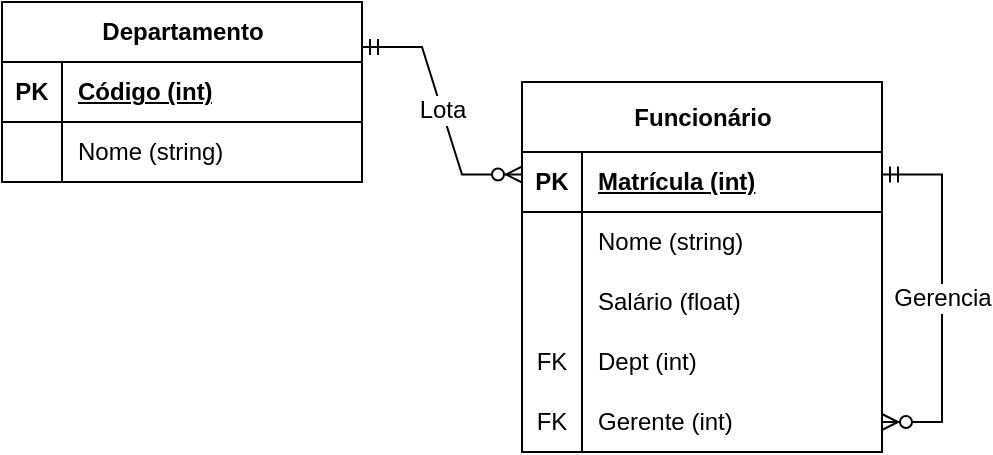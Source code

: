 <mxfile version="21.7.2" type="github">
  <diagram name="Página-1" id="6cImOYo7fVF2NgLIT1CQ">
    <mxGraphModel dx="874" dy="470" grid="1" gridSize="10" guides="1" tooltips="1" connect="1" arrows="1" fold="1" page="1" pageScale="1" pageWidth="827" pageHeight="1169" math="0" shadow="0">
      <root>
        <mxCell id="0" />
        <mxCell id="1" parent="0" />
        <mxCell id="A6xJhUAZnEzUKwPFaozG-1" value="Departamento" style="shape=table;startSize=30;container=1;collapsible=1;childLayout=tableLayout;fixedRows=1;rowLines=0;fontStyle=1;align=center;resizeLast=1;html=1;" parent="1" vertex="1">
          <mxGeometry x="100" y="160" width="180" height="90" as="geometry" />
        </mxCell>
        <mxCell id="A6xJhUAZnEzUKwPFaozG-2" value="" style="shape=tableRow;horizontal=0;startSize=0;swimlaneHead=0;swimlaneBody=0;fillColor=none;collapsible=0;dropTarget=0;points=[[0,0.5],[1,0.5]];portConstraint=eastwest;top=0;left=0;right=0;bottom=1;" parent="A6xJhUAZnEzUKwPFaozG-1" vertex="1">
          <mxGeometry y="30" width="180" height="30" as="geometry" />
        </mxCell>
        <mxCell id="A6xJhUAZnEzUKwPFaozG-3" value="PK" style="shape=partialRectangle;connectable=0;fillColor=none;top=0;left=0;bottom=0;right=0;fontStyle=1;overflow=hidden;whiteSpace=wrap;html=1;" parent="A6xJhUAZnEzUKwPFaozG-2" vertex="1">
          <mxGeometry width="30" height="30" as="geometry">
            <mxRectangle width="30" height="30" as="alternateBounds" />
          </mxGeometry>
        </mxCell>
        <mxCell id="A6xJhUAZnEzUKwPFaozG-4" value="Código (int)" style="shape=partialRectangle;connectable=0;fillColor=none;top=0;left=0;bottom=0;right=0;align=left;spacingLeft=6;fontStyle=5;overflow=hidden;whiteSpace=wrap;html=1;" parent="A6xJhUAZnEzUKwPFaozG-2" vertex="1">
          <mxGeometry x="30" width="150" height="30" as="geometry">
            <mxRectangle width="150" height="30" as="alternateBounds" />
          </mxGeometry>
        </mxCell>
        <mxCell id="A6xJhUAZnEzUKwPFaozG-5" value="" style="shape=tableRow;horizontal=0;startSize=0;swimlaneHead=0;swimlaneBody=0;fillColor=none;collapsible=0;dropTarget=0;points=[[0,0.5],[1,0.5]];portConstraint=eastwest;top=0;left=0;right=0;bottom=0;" parent="A6xJhUAZnEzUKwPFaozG-1" vertex="1">
          <mxGeometry y="60" width="180" height="30" as="geometry" />
        </mxCell>
        <mxCell id="A6xJhUAZnEzUKwPFaozG-6" value="" style="shape=partialRectangle;connectable=0;fillColor=none;top=0;left=0;bottom=0;right=0;editable=1;overflow=hidden;whiteSpace=wrap;html=1;" parent="A6xJhUAZnEzUKwPFaozG-5" vertex="1">
          <mxGeometry width="30" height="30" as="geometry">
            <mxRectangle width="30" height="30" as="alternateBounds" />
          </mxGeometry>
        </mxCell>
        <mxCell id="A6xJhUAZnEzUKwPFaozG-7" value="Nome (string)" style="shape=partialRectangle;connectable=0;fillColor=none;top=0;left=0;bottom=0;right=0;align=left;spacingLeft=6;overflow=hidden;whiteSpace=wrap;html=1;" parent="A6xJhUAZnEzUKwPFaozG-5" vertex="1">
          <mxGeometry x="30" width="150" height="30" as="geometry">
            <mxRectangle width="150" height="30" as="alternateBounds" />
          </mxGeometry>
        </mxCell>
        <mxCell id="A6xJhUAZnEzUKwPFaozG-14" value="Funcionário" style="shape=table;startSize=35;container=1;collapsible=1;childLayout=tableLayout;fixedRows=1;rowLines=0;fontStyle=1;align=center;resizeLast=1;html=1;" parent="1" vertex="1">
          <mxGeometry x="360" y="200" width="180" height="185" as="geometry">
            <mxRectangle x="360" y="200" width="110" height="35" as="alternateBounds" />
          </mxGeometry>
        </mxCell>
        <mxCell id="A6xJhUAZnEzUKwPFaozG-15" value="" style="shape=tableRow;horizontal=0;startSize=0;swimlaneHead=0;swimlaneBody=0;fillColor=none;collapsible=0;dropTarget=0;points=[[0,0.5],[1,0.5]];portConstraint=eastwest;top=0;left=0;right=0;bottom=1;" parent="A6xJhUAZnEzUKwPFaozG-14" vertex="1">
          <mxGeometry y="35" width="180" height="30" as="geometry" />
        </mxCell>
        <mxCell id="A6xJhUAZnEzUKwPFaozG-16" value="PK" style="shape=partialRectangle;connectable=0;fillColor=none;top=0;left=0;bottom=0;right=0;fontStyle=1;overflow=hidden;whiteSpace=wrap;html=1;" parent="A6xJhUAZnEzUKwPFaozG-15" vertex="1">
          <mxGeometry width="30" height="30" as="geometry">
            <mxRectangle width="30" height="30" as="alternateBounds" />
          </mxGeometry>
        </mxCell>
        <mxCell id="A6xJhUAZnEzUKwPFaozG-17" value="Matrícula (int)" style="shape=partialRectangle;connectable=0;fillColor=none;top=0;left=0;bottom=0;right=0;align=left;spacingLeft=6;fontStyle=5;overflow=hidden;whiteSpace=wrap;html=1;" parent="A6xJhUAZnEzUKwPFaozG-15" vertex="1">
          <mxGeometry x="30" width="150" height="30" as="geometry">
            <mxRectangle width="150" height="30" as="alternateBounds" />
          </mxGeometry>
        </mxCell>
        <mxCell id="A6xJhUAZnEzUKwPFaozG-18" value="" style="shape=tableRow;horizontal=0;startSize=0;swimlaneHead=0;swimlaneBody=0;fillColor=none;collapsible=0;dropTarget=0;points=[[0,0.5],[1,0.5]];portConstraint=eastwest;top=0;left=0;right=0;bottom=0;" parent="A6xJhUAZnEzUKwPFaozG-14" vertex="1">
          <mxGeometry y="65" width="180" height="30" as="geometry" />
        </mxCell>
        <mxCell id="A6xJhUAZnEzUKwPFaozG-19" value="" style="shape=partialRectangle;connectable=0;fillColor=none;top=0;left=0;bottom=0;right=0;editable=1;overflow=hidden;whiteSpace=wrap;html=1;" parent="A6xJhUAZnEzUKwPFaozG-18" vertex="1">
          <mxGeometry width="30" height="30" as="geometry">
            <mxRectangle width="30" height="30" as="alternateBounds" />
          </mxGeometry>
        </mxCell>
        <mxCell id="A6xJhUAZnEzUKwPFaozG-20" value="Nome (string)" style="shape=partialRectangle;connectable=0;fillColor=none;top=0;left=0;bottom=0;right=0;align=left;spacingLeft=6;overflow=hidden;whiteSpace=wrap;html=1;" parent="A6xJhUAZnEzUKwPFaozG-18" vertex="1">
          <mxGeometry x="30" width="150" height="30" as="geometry">
            <mxRectangle width="150" height="30" as="alternateBounds" />
          </mxGeometry>
        </mxCell>
        <mxCell id="A6xJhUAZnEzUKwPFaozG-21" value="" style="shape=tableRow;horizontal=0;startSize=0;swimlaneHead=0;swimlaneBody=0;fillColor=none;collapsible=0;dropTarget=0;points=[[0,0.5],[1,0.5]];portConstraint=eastwest;top=0;left=0;right=0;bottom=0;" parent="A6xJhUAZnEzUKwPFaozG-14" vertex="1">
          <mxGeometry y="95" width="180" height="30" as="geometry" />
        </mxCell>
        <mxCell id="A6xJhUAZnEzUKwPFaozG-22" value="" style="shape=partialRectangle;connectable=0;fillColor=none;top=0;left=0;bottom=0;right=0;editable=1;overflow=hidden;whiteSpace=wrap;html=1;" parent="A6xJhUAZnEzUKwPFaozG-21" vertex="1">
          <mxGeometry width="30" height="30" as="geometry">
            <mxRectangle width="30" height="30" as="alternateBounds" />
          </mxGeometry>
        </mxCell>
        <mxCell id="A6xJhUAZnEzUKwPFaozG-23" value="Salário (float)" style="shape=partialRectangle;connectable=0;fillColor=none;top=0;left=0;bottom=0;right=0;align=left;spacingLeft=6;overflow=hidden;whiteSpace=wrap;html=1;" parent="A6xJhUAZnEzUKwPFaozG-21" vertex="1">
          <mxGeometry x="30" width="150" height="30" as="geometry">
            <mxRectangle width="150" height="30" as="alternateBounds" />
          </mxGeometry>
        </mxCell>
        <mxCell id="y7yqO1PYImtPmsw5bzug-9" value="" style="shape=tableRow;horizontal=0;startSize=0;swimlaneHead=0;swimlaneBody=0;fillColor=none;collapsible=0;dropTarget=0;points=[[0,0.5],[1,0.5]];portConstraint=eastwest;top=0;left=0;right=0;bottom=0;" vertex="1" parent="A6xJhUAZnEzUKwPFaozG-14">
          <mxGeometry y="125" width="180" height="30" as="geometry" />
        </mxCell>
        <mxCell id="y7yqO1PYImtPmsw5bzug-10" value="FK" style="shape=partialRectangle;connectable=0;fillColor=none;top=0;left=0;bottom=0;right=0;fontStyle=0;overflow=hidden;whiteSpace=wrap;html=1;" vertex="1" parent="y7yqO1PYImtPmsw5bzug-9">
          <mxGeometry width="30" height="30" as="geometry">
            <mxRectangle width="30" height="30" as="alternateBounds" />
          </mxGeometry>
        </mxCell>
        <mxCell id="y7yqO1PYImtPmsw5bzug-11" value="Dept (int)" style="shape=partialRectangle;connectable=0;fillColor=none;top=0;left=0;bottom=0;right=0;align=left;spacingLeft=6;fontStyle=0;overflow=hidden;whiteSpace=wrap;html=1;" vertex="1" parent="y7yqO1PYImtPmsw5bzug-9">
          <mxGeometry x="30" width="150" height="30" as="geometry">
            <mxRectangle width="150" height="30" as="alternateBounds" />
          </mxGeometry>
        </mxCell>
        <mxCell id="y7yqO1PYImtPmsw5bzug-13" value="" style="shape=tableRow;horizontal=0;startSize=0;swimlaneHead=0;swimlaneBody=0;fillColor=none;collapsible=0;dropTarget=0;points=[[0,0.5],[1,0.5]];portConstraint=eastwest;top=0;left=0;right=0;bottom=0;" vertex="1" parent="A6xJhUAZnEzUKwPFaozG-14">
          <mxGeometry y="155" width="180" height="30" as="geometry" />
        </mxCell>
        <mxCell id="y7yqO1PYImtPmsw5bzug-14" value="FK" style="shape=partialRectangle;connectable=0;fillColor=none;top=0;left=0;bottom=0;right=0;fontStyle=0;overflow=hidden;whiteSpace=wrap;html=1;" vertex="1" parent="y7yqO1PYImtPmsw5bzug-13">
          <mxGeometry width="30" height="30" as="geometry">
            <mxRectangle width="30" height="30" as="alternateBounds" />
          </mxGeometry>
        </mxCell>
        <mxCell id="y7yqO1PYImtPmsw5bzug-15" value="Gerente (int)" style="shape=partialRectangle;connectable=0;fillColor=none;top=0;left=0;bottom=0;right=0;align=left;spacingLeft=6;fontStyle=0;overflow=hidden;whiteSpace=wrap;html=1;" vertex="1" parent="y7yqO1PYImtPmsw5bzug-13">
          <mxGeometry x="30" width="150" height="30" as="geometry">
            <mxRectangle width="150" height="30" as="alternateBounds" />
          </mxGeometry>
        </mxCell>
        <mxCell id="A6xJhUAZnEzUKwPFaozG-30" value="Gerencia" style="edgeStyle=entityRelationEdgeStyle;fontSize=12;html=1;endArrow=ERzeroToMany;startArrow=ERmandOne;rounded=0;exitX=1;exitY=0.25;exitDx=0;exitDy=0;entryX=1;entryY=0.5;entryDx=0;entryDy=0;" parent="A6xJhUAZnEzUKwPFaozG-14" source="A6xJhUAZnEzUKwPFaozG-14" target="y7yqO1PYImtPmsw5bzug-13" edge="1">
          <mxGeometry width="100" height="100" relative="1" as="geometry">
            <mxPoint x="240" y="90" as="sourcePoint" />
            <mxPoint x="340" y="-10" as="targetPoint" />
            <Array as="points">
              <mxPoint x="230" y="120" />
            </Array>
          </mxGeometry>
        </mxCell>
        <mxCell id="A6xJhUAZnEzUKwPFaozG-29" value="Lota" style="edgeStyle=entityRelationEdgeStyle;fontSize=12;html=1;endArrow=ERzeroToMany;startArrow=ERmandOne;rounded=0;exitX=1;exitY=0.25;exitDx=0;exitDy=0;entryX=0;entryY=0.25;entryDx=0;entryDy=0;" parent="1" source="A6xJhUAZnEzUKwPFaozG-1" target="A6xJhUAZnEzUKwPFaozG-14" edge="1">
          <mxGeometry width="100" height="100" relative="1" as="geometry">
            <mxPoint x="150" y="420" as="sourcePoint" />
            <mxPoint x="250" y="320" as="targetPoint" />
          </mxGeometry>
        </mxCell>
      </root>
    </mxGraphModel>
  </diagram>
</mxfile>
